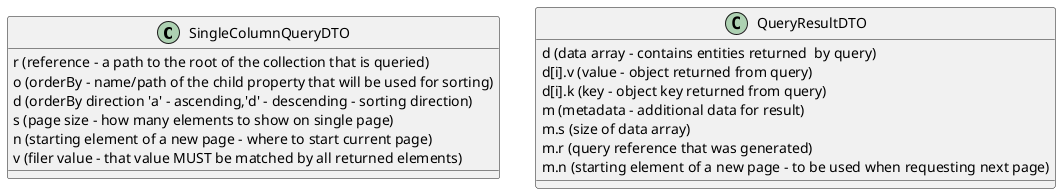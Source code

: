 @startuml
class SingleColumnQueryDTO {
    {field} r (reference - a path to the root of the collection that is queried)
    {field} o (orderBy - name/path of the child property that will be used for sorting)    
    {field} d (orderBy direction 'a' - ascending,'d' - descending - sorting direction)    
    {field} s (page size - how many elements to show on single page)
    {field} n (starting element of a new page - where to start current page)
    {field} v (filer value - that value MUST be matched by all returned elements)
}

class QueryResultDTO {
    {field} d (data array - contains entities returned  by query)
    {field} d[i].v (value - object returned from query)
    {field} d[i].k (key - object key returned from query)
    {field} m (metadata - additional data for result)    
    {field} m.s (size of data array)    
    {field} m.r (query reference that was generated)
    {field} m.n (starting element of a new page - to be used when requesting next page)    
}
@enduml